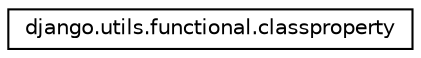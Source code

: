 digraph "Graphical Class Hierarchy"
{
 // LATEX_PDF_SIZE
  edge [fontname="Helvetica",fontsize="10",labelfontname="Helvetica",labelfontsize="10"];
  node [fontname="Helvetica",fontsize="10",shape=record];
  rankdir="LR";
  Node0 [label="django.utils.functional.classproperty",height=0.2,width=0.4,color="black", fillcolor="white", style="filled",URL="$classdjango_1_1utils_1_1functional_1_1classproperty.html",tooltip=" "];
}
